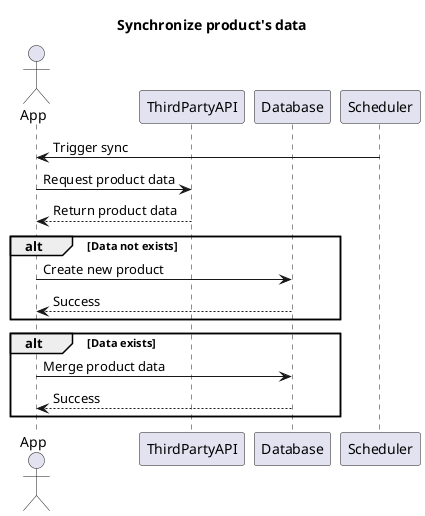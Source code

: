 @startuml

title Synchronize product's data

actor App
participant ThirdPartyAPI
participant Database
participant Scheduler

Scheduler -> App: Trigger sync

App -> ThirdPartyAPI: Request product data
ThirdPartyAPI --> App: Return product data

alt Data not exists
App -> Database: Create new product
Database --> App: Success
end

alt Data exists
App -> Database: Merge product data
Database --> App: Success
end


@enduml
